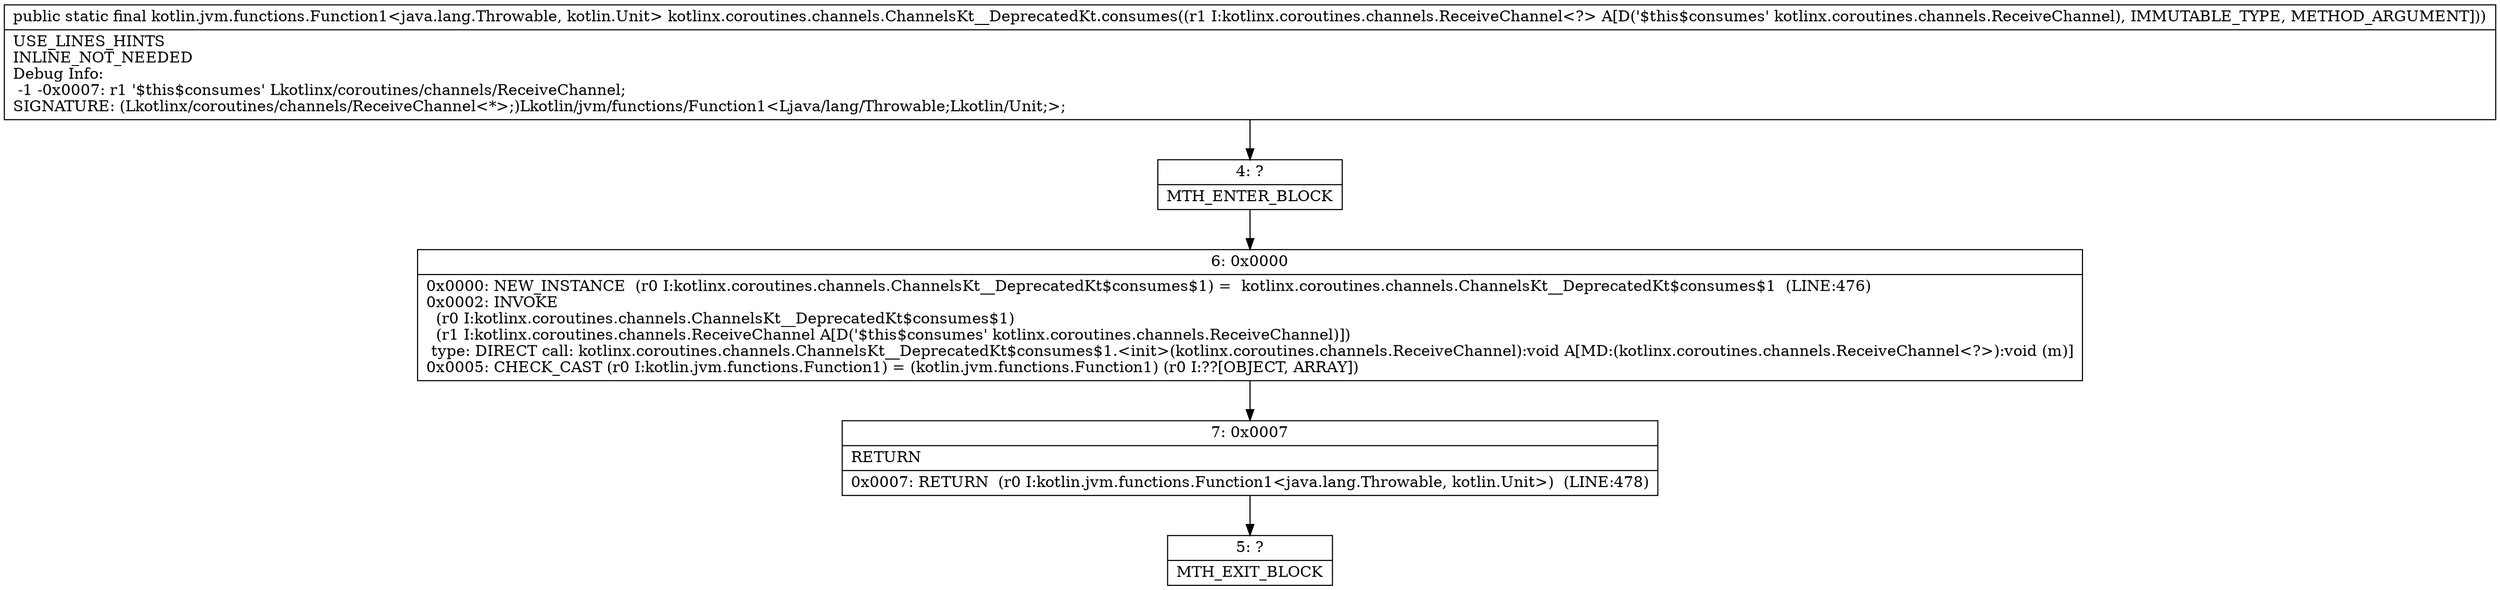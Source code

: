 digraph "CFG forkotlinx.coroutines.channels.ChannelsKt__DeprecatedKt.consumes(Lkotlinx\/coroutines\/channels\/ReceiveChannel;)Lkotlin\/jvm\/functions\/Function1;" {
Node_4 [shape=record,label="{4\:\ ?|MTH_ENTER_BLOCK\l}"];
Node_6 [shape=record,label="{6\:\ 0x0000|0x0000: NEW_INSTANCE  (r0 I:kotlinx.coroutines.channels.ChannelsKt__DeprecatedKt$consumes$1) =  kotlinx.coroutines.channels.ChannelsKt__DeprecatedKt$consumes$1  (LINE:476)\l0x0002: INVOKE  \l  (r0 I:kotlinx.coroutines.channels.ChannelsKt__DeprecatedKt$consumes$1)\l  (r1 I:kotlinx.coroutines.channels.ReceiveChannel A[D('$this$consumes' kotlinx.coroutines.channels.ReceiveChannel)])\l type: DIRECT call: kotlinx.coroutines.channels.ChannelsKt__DeprecatedKt$consumes$1.\<init\>(kotlinx.coroutines.channels.ReceiveChannel):void A[MD:(kotlinx.coroutines.channels.ReceiveChannel\<?\>):void (m)]\l0x0005: CHECK_CAST (r0 I:kotlin.jvm.functions.Function1) = (kotlin.jvm.functions.Function1) (r0 I:??[OBJECT, ARRAY]) \l}"];
Node_7 [shape=record,label="{7\:\ 0x0007|RETURN\l|0x0007: RETURN  (r0 I:kotlin.jvm.functions.Function1\<java.lang.Throwable, kotlin.Unit\>)  (LINE:478)\l}"];
Node_5 [shape=record,label="{5\:\ ?|MTH_EXIT_BLOCK\l}"];
MethodNode[shape=record,label="{public static final kotlin.jvm.functions.Function1\<java.lang.Throwable, kotlin.Unit\> kotlinx.coroutines.channels.ChannelsKt__DeprecatedKt.consumes((r1 I:kotlinx.coroutines.channels.ReceiveChannel\<?\> A[D('$this$consumes' kotlinx.coroutines.channels.ReceiveChannel), IMMUTABLE_TYPE, METHOD_ARGUMENT]))  | USE_LINES_HINTS\lINLINE_NOT_NEEDED\lDebug Info:\l  \-1 \-0x0007: r1 '$this$consumes' Lkotlinx\/coroutines\/channels\/ReceiveChannel;\lSIGNATURE: (Lkotlinx\/coroutines\/channels\/ReceiveChannel\<*\>;)Lkotlin\/jvm\/functions\/Function1\<Ljava\/lang\/Throwable;Lkotlin\/Unit;\>;\l}"];
MethodNode -> Node_4;Node_4 -> Node_6;
Node_6 -> Node_7;
Node_7 -> Node_5;
}

